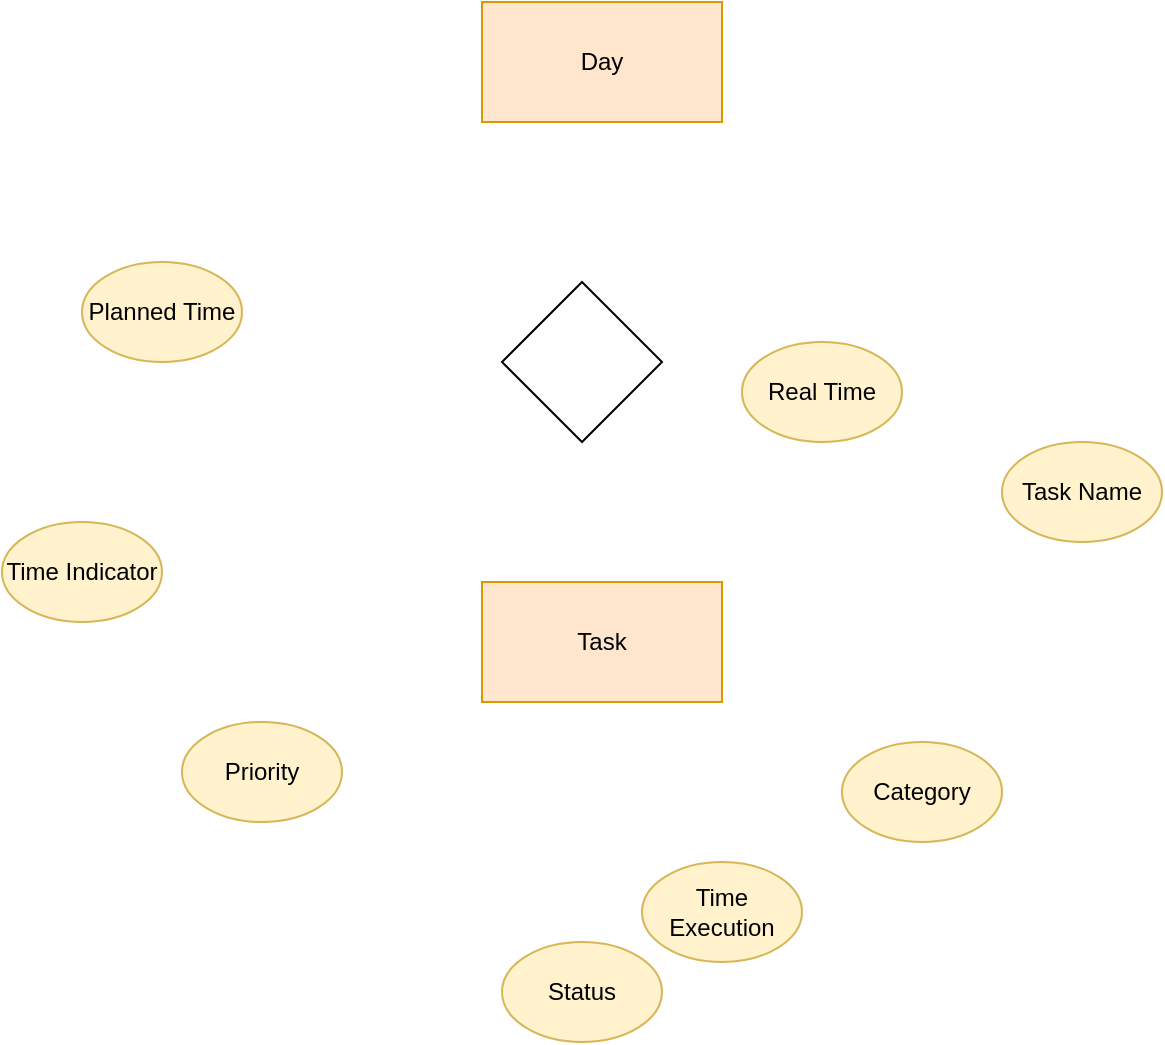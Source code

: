 <mxfile version="20.5.1" type="github">
  <diagram id="fAoxDCi7lynomHrLokpK" name="Strona-1">
    <mxGraphModel dx="1422" dy="754" grid="1" gridSize="10" guides="1" tooltips="1" connect="1" arrows="1" fold="1" page="1" pageScale="1" pageWidth="827" pageHeight="1169" math="0" shadow="0">
      <root>
        <mxCell id="0" />
        <mxCell id="1" parent="0" />
        <mxCell id="RIa6FxpuNO4kiuzXl-Wj-1" value="Task" style="rounded=0;whiteSpace=wrap;html=1;fillColor=#ffe6cc;strokeColor=#d79b00;" vertex="1" parent="1">
          <mxGeometry x="350" y="360" width="120" height="60" as="geometry" />
        </mxCell>
        <mxCell id="RIa6FxpuNO4kiuzXl-Wj-2" value="Planned Time" style="ellipse;whiteSpace=wrap;html=1;fillColor=#fff2cc;strokeColor=#d6b656;" vertex="1" parent="1">
          <mxGeometry x="150" y="200" width="80" height="50" as="geometry" />
        </mxCell>
        <mxCell id="RIa6FxpuNO4kiuzXl-Wj-3" value="Real Time" style="ellipse;whiteSpace=wrap;html=1;fillColor=#fff2cc;strokeColor=#d6b656;" vertex="1" parent="1">
          <mxGeometry x="480" y="240" width="80" height="50" as="geometry" />
        </mxCell>
        <mxCell id="RIa6FxpuNO4kiuzXl-Wj-4" value="Task Name" style="ellipse;whiteSpace=wrap;html=1;fillColor=#fff2cc;strokeColor=#d6b656;" vertex="1" parent="1">
          <mxGeometry x="610" y="290" width="80" height="50" as="geometry" />
        </mxCell>
        <mxCell id="RIa6FxpuNO4kiuzXl-Wj-5" value="Time Indicator" style="ellipse;whiteSpace=wrap;html=1;fillColor=#fff2cc;strokeColor=#d6b656;" vertex="1" parent="1">
          <mxGeometry x="110" y="330" width="80" height="50" as="geometry" />
        </mxCell>
        <mxCell id="RIa6FxpuNO4kiuzXl-Wj-6" value="Priority" style="ellipse;whiteSpace=wrap;html=1;fillColor=#fff2cc;strokeColor=#d6b656;" vertex="1" parent="1">
          <mxGeometry x="200" y="430" width="80" height="50" as="geometry" />
        </mxCell>
        <mxCell id="RIa6FxpuNO4kiuzXl-Wj-7" value="Time Execution" style="ellipse;whiteSpace=wrap;html=1;fillColor=#fff2cc;strokeColor=#d6b656;" vertex="1" parent="1">
          <mxGeometry x="430" y="500" width="80" height="50" as="geometry" />
        </mxCell>
        <mxCell id="RIa6FxpuNO4kiuzXl-Wj-8" value="Status" style="ellipse;whiteSpace=wrap;html=1;fillColor=#fff2cc;strokeColor=#d6b656;" vertex="1" parent="1">
          <mxGeometry x="360" y="540" width="80" height="50" as="geometry" />
        </mxCell>
        <mxCell id="RIa6FxpuNO4kiuzXl-Wj-9" value="Category" style="ellipse;whiteSpace=wrap;html=1;fillColor=#fff2cc;strokeColor=#d6b656;" vertex="1" parent="1">
          <mxGeometry x="530" y="440" width="80" height="50" as="geometry" />
        </mxCell>
        <mxCell id="RIa6FxpuNO4kiuzXl-Wj-10" value="Day" style="rounded=0;whiteSpace=wrap;html=1;fillColor=#ffe6cc;strokeColor=#d79b00;" vertex="1" parent="1">
          <mxGeometry x="350" y="70" width="120" height="60" as="geometry" />
        </mxCell>
        <mxCell id="RIa6FxpuNO4kiuzXl-Wj-11" value="" style="rhombus;whiteSpace=wrap;html=1;" vertex="1" parent="1">
          <mxGeometry x="360" y="210" width="80" height="80" as="geometry" />
        </mxCell>
      </root>
    </mxGraphModel>
  </diagram>
</mxfile>
